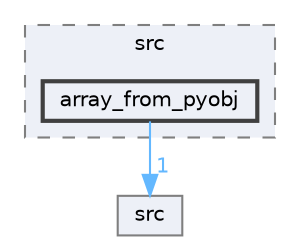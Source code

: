 digraph "env/lib/python3.12/site-packages/numpy/f2py/tests/src/array_from_pyobj"
{
 // LATEX_PDF_SIZE
  bgcolor="transparent";
  edge [fontname=Helvetica,fontsize=10,labelfontname=Helvetica,labelfontsize=10];
  node [fontname=Helvetica,fontsize=10,shape=box,height=0.2,width=0.4];
  compound=true
  subgraph clusterdir_7ce1ec0de770245b549e74d5a587d6dd {
    graph [ bgcolor="#edf0f7", pencolor="grey50", label="src", fontname=Helvetica,fontsize=10 style="filled,dashed", URL="dir_7ce1ec0de770245b549e74d5a587d6dd.html",tooltip=""]
  dir_b00a867bf47e3512e45b0a550d919546 [label="array_from_pyobj", fillcolor="#edf0f7", color="grey25", style="filled,bold", URL="dir_b00a867bf47e3512e45b0a550d919546.html",tooltip=""];
  }
  dir_b915de1e4e5d553be55cd591528e6b8f [label="src", fillcolor="#edf0f7", color="grey50", style="filled", URL="dir_b915de1e4e5d553be55cd591528e6b8f.html",tooltip=""];
  dir_b00a867bf47e3512e45b0a550d919546->dir_b915de1e4e5d553be55cd591528e6b8f [headlabel="1", labeldistance=1.5 headhref="dir_000038_000448.html" href="dir_000038_000448.html" color="steelblue1" fontcolor="steelblue1"];
}

